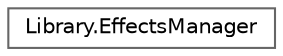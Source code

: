 digraph "Graphical Class Hierarchy"
{
 // INTERACTIVE_SVG=YES
 // LATEX_PDF_SIZE
  bgcolor="transparent";
  edge [fontname=Helvetica,fontsize=10,labelfontname=Helvetica,labelfontsize=10];
  node [fontname=Helvetica,fontsize=10,shape=box,height=0.2,width=0.4];
  rankdir="LR";
  Node0 [id="Node000000",label="Library.EffectsManager",height=0.2,width=0.4,color="grey40", fillcolor="white", style="filled",URL="$classLibrary_1_1EffectsManager.html",tooltip="Gestor que maneja los efectos activos de un Pokémon en combate. Puede aplicar efectos,..."];
}
